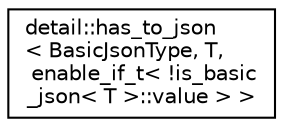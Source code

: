 digraph "Graphical Class Hierarchy"
{
 // LATEX_PDF_SIZE
  edge [fontname="Helvetica",fontsize="10",labelfontname="Helvetica",labelfontsize="10"];
  node [fontname="Helvetica",fontsize="10",shape=record];
  rankdir="LR";
  Node0 [label="detail::has_to_json\l\< BasicJsonType, T,\l enable_if_t\< !is_basic\l_json\< T \>::value \> \>",height=0.2,width=0.4,color="black", fillcolor="white", style="filled",URL="$structdetail_1_1has__to__json_3_01BasicJsonType_00_01T_00_01enable__if__t_3_01_9is__basic__json_3_01T_01_4_1_1value_01_4_01_4.html",tooltip=" "];
}
